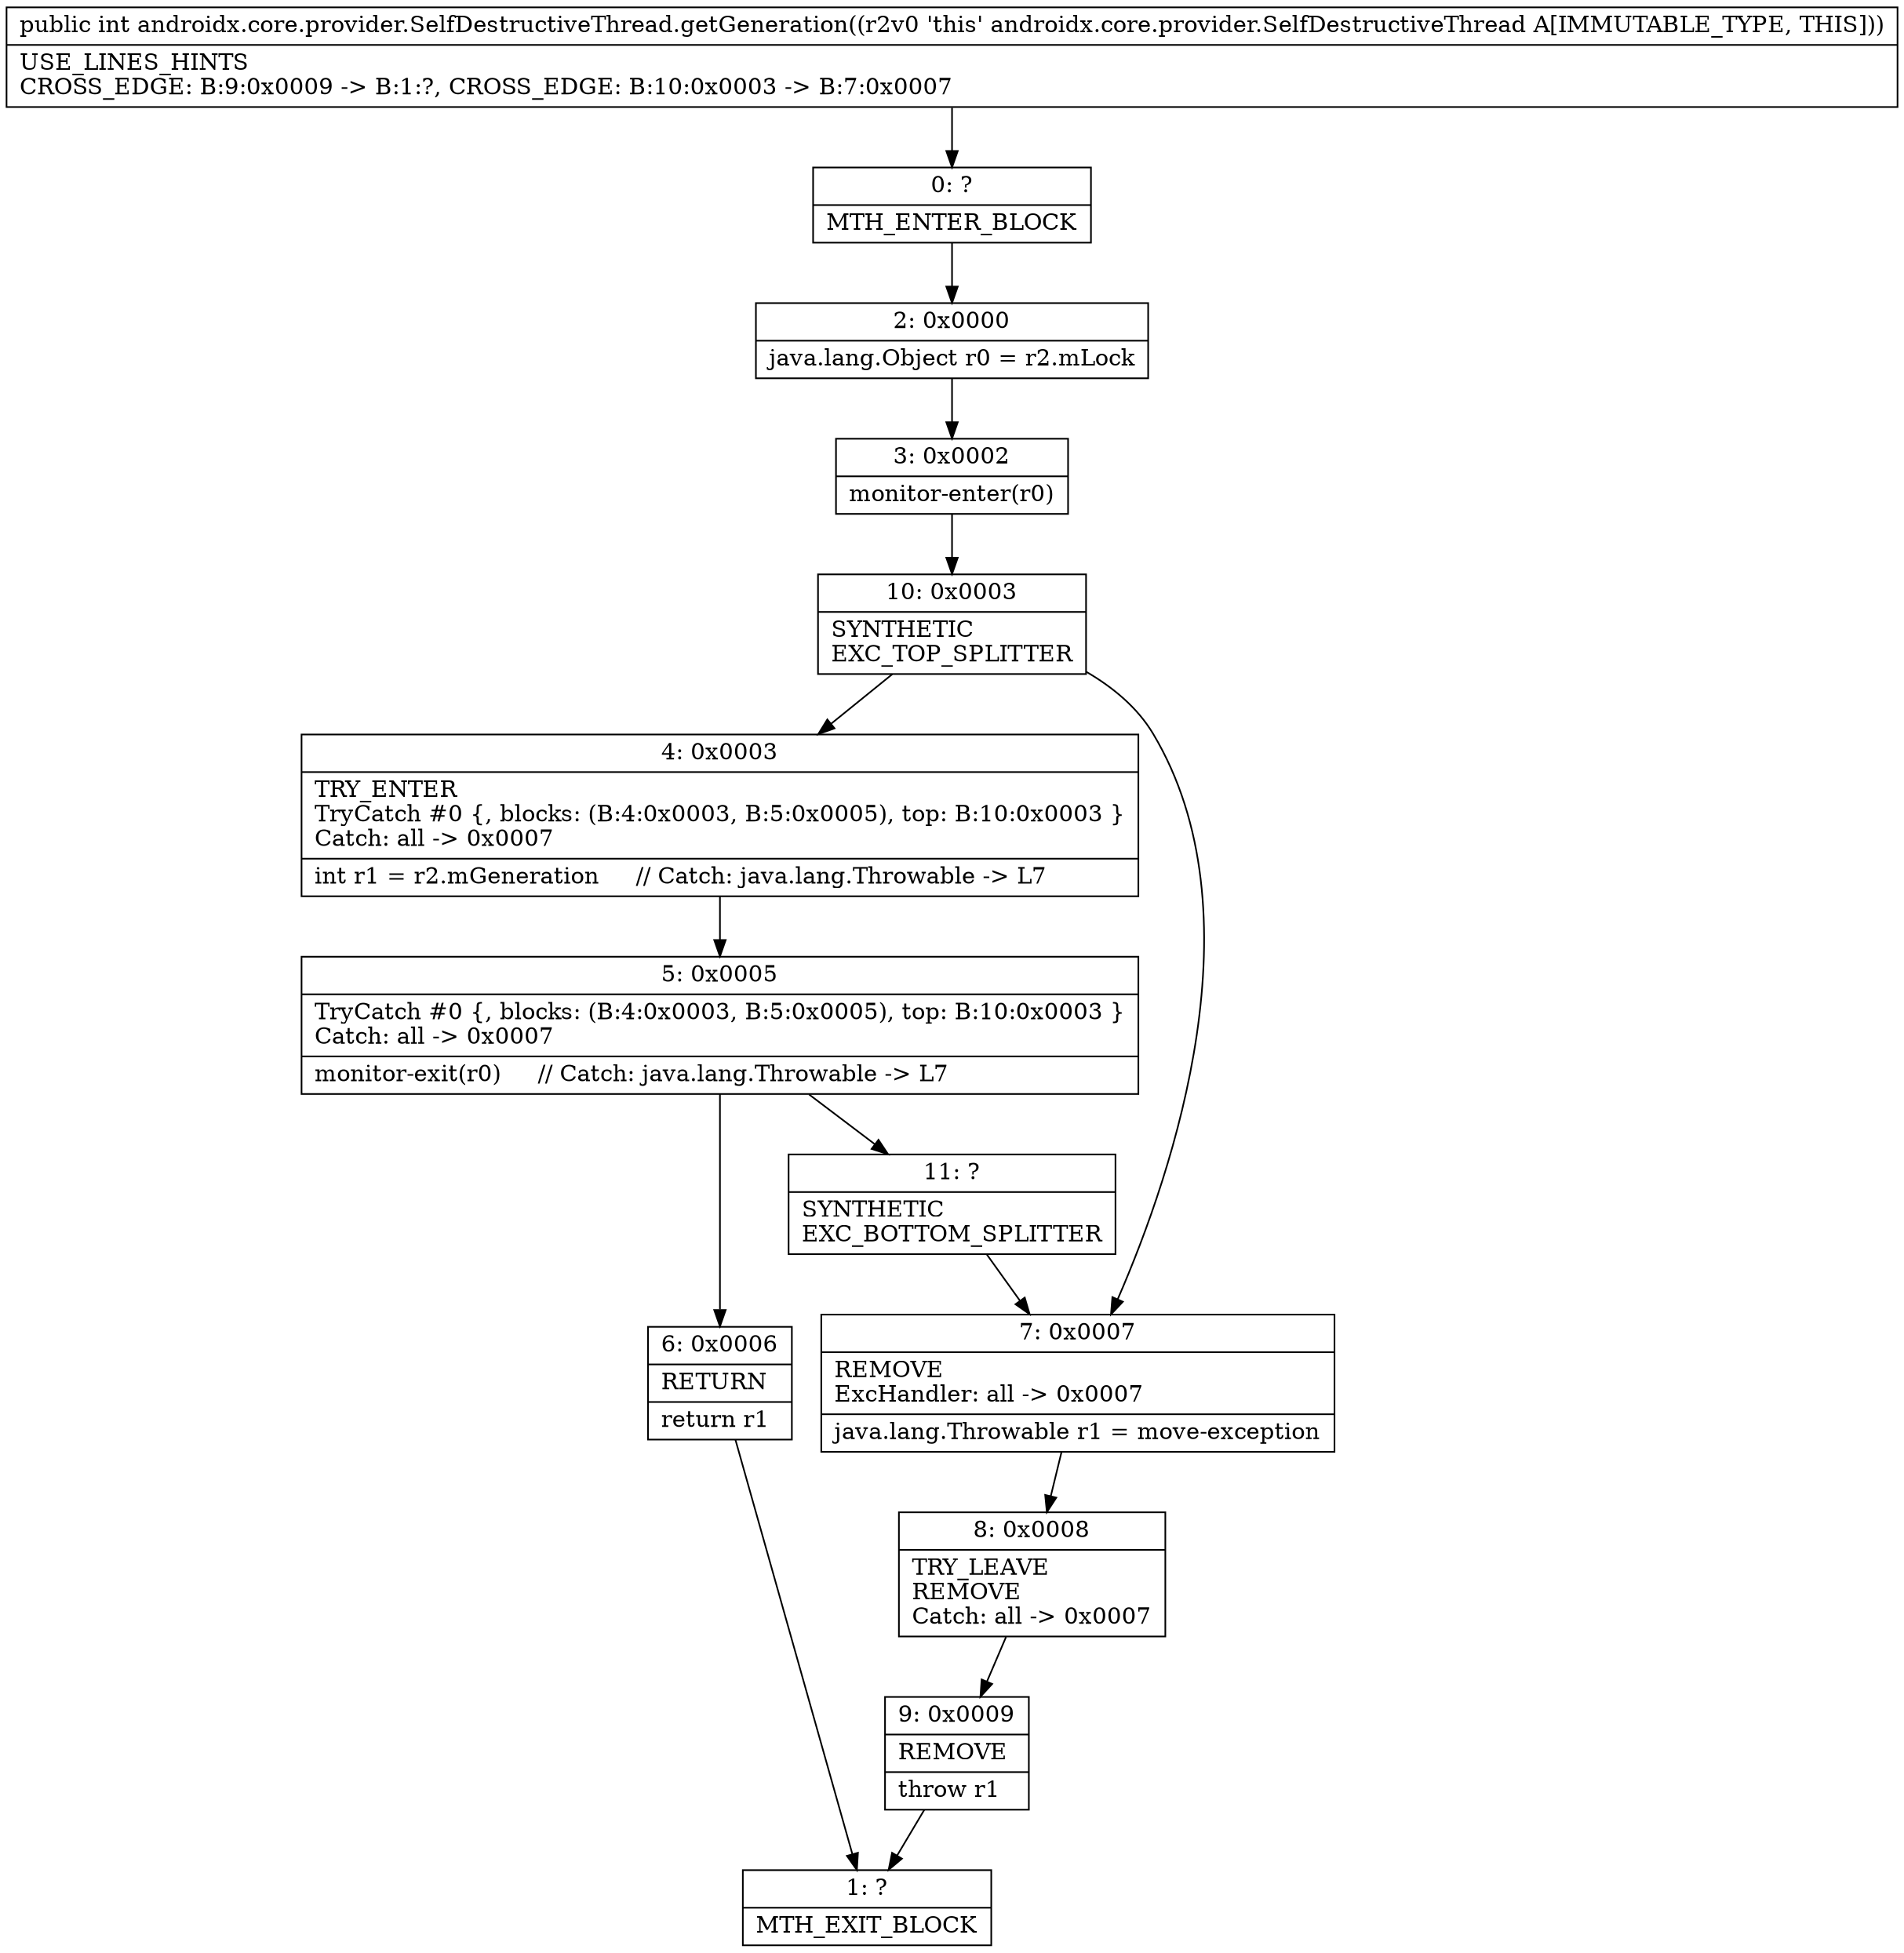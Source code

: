 digraph "CFG forandroidx.core.provider.SelfDestructiveThread.getGeneration()I" {
Node_0 [shape=record,label="{0\:\ ?|MTH_ENTER_BLOCK\l}"];
Node_2 [shape=record,label="{2\:\ 0x0000|java.lang.Object r0 = r2.mLock\l}"];
Node_3 [shape=record,label="{3\:\ 0x0002|monitor\-enter(r0)\l}"];
Node_10 [shape=record,label="{10\:\ 0x0003|SYNTHETIC\lEXC_TOP_SPLITTER\l}"];
Node_4 [shape=record,label="{4\:\ 0x0003|TRY_ENTER\lTryCatch #0 \{, blocks: (B:4:0x0003, B:5:0x0005), top: B:10:0x0003 \}\lCatch: all \-\> 0x0007\l|int r1 = r2.mGeneration     \/\/ Catch: java.lang.Throwable \-\> L7\l}"];
Node_5 [shape=record,label="{5\:\ 0x0005|TryCatch #0 \{, blocks: (B:4:0x0003, B:5:0x0005), top: B:10:0x0003 \}\lCatch: all \-\> 0x0007\l|monitor\-exit(r0)     \/\/ Catch: java.lang.Throwable \-\> L7\l}"];
Node_6 [shape=record,label="{6\:\ 0x0006|RETURN\l|return r1\l}"];
Node_1 [shape=record,label="{1\:\ ?|MTH_EXIT_BLOCK\l}"];
Node_11 [shape=record,label="{11\:\ ?|SYNTHETIC\lEXC_BOTTOM_SPLITTER\l}"];
Node_7 [shape=record,label="{7\:\ 0x0007|REMOVE\lExcHandler: all \-\> 0x0007\l|java.lang.Throwable r1 = move\-exception\l}"];
Node_8 [shape=record,label="{8\:\ 0x0008|TRY_LEAVE\lREMOVE\lCatch: all \-\> 0x0007\l}"];
Node_9 [shape=record,label="{9\:\ 0x0009|REMOVE\l|throw r1\l}"];
MethodNode[shape=record,label="{public int androidx.core.provider.SelfDestructiveThread.getGeneration((r2v0 'this' androidx.core.provider.SelfDestructiveThread A[IMMUTABLE_TYPE, THIS]))  | USE_LINES_HINTS\lCROSS_EDGE: B:9:0x0009 \-\> B:1:?, CROSS_EDGE: B:10:0x0003 \-\> B:7:0x0007\l}"];
MethodNode -> Node_0;Node_0 -> Node_2;
Node_2 -> Node_3;
Node_3 -> Node_10;
Node_10 -> Node_4;
Node_10 -> Node_7;
Node_4 -> Node_5;
Node_5 -> Node_6;
Node_5 -> Node_11;
Node_6 -> Node_1;
Node_11 -> Node_7;
Node_7 -> Node_8;
Node_8 -> Node_9;
Node_9 -> Node_1;
}

